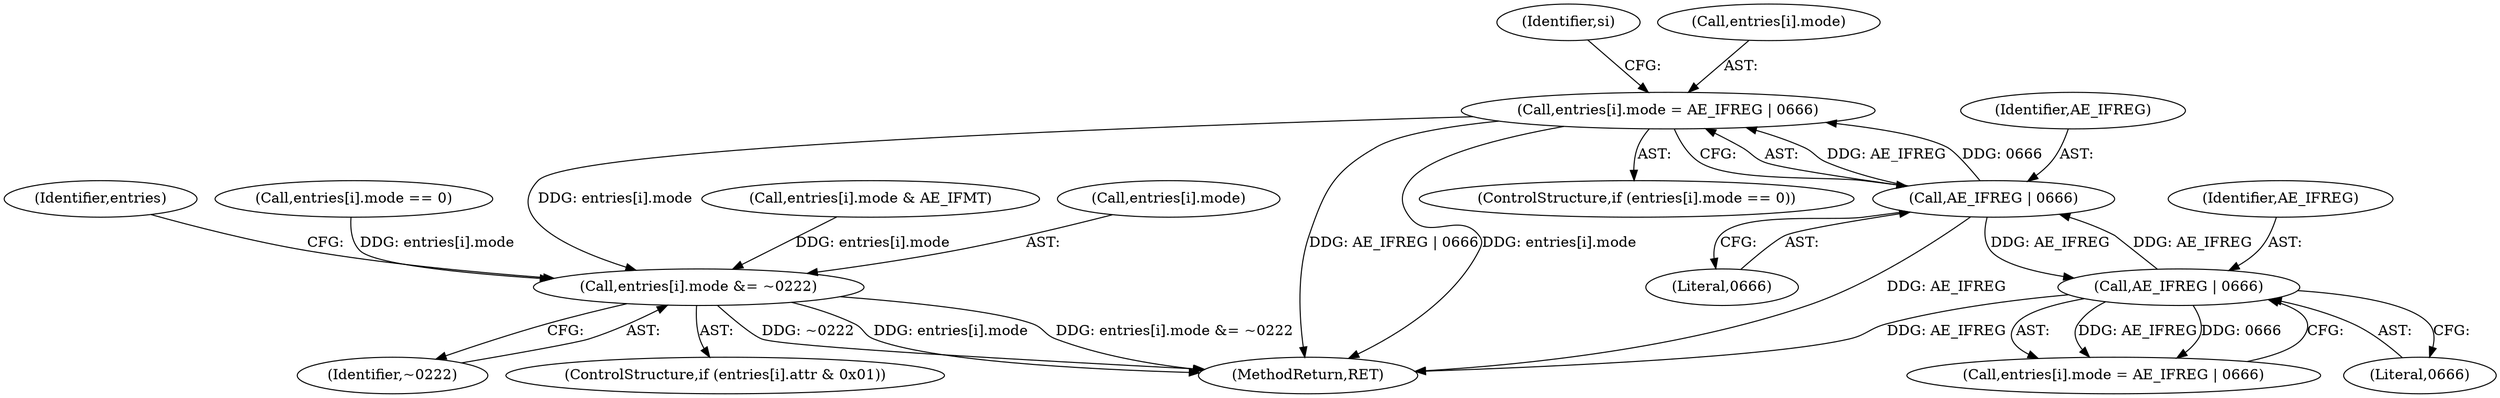 digraph "0_libarchive_7f17c791dcfd8c0416e2cd2485b19410e47ef126@array" {
"1000991" [label="(Call,entries[i].mode = AE_IFREG | 0666)"];
"1000997" [label="(Call,AE_IFREG | 0666)"];
"1001080" [label="(Call,AE_IFREG | 0666)"];
"1001213" [label="(Call,entries[i].mode &= ~0222)"];
"1001082" [label="(Literal,0666)"];
"1000997" [label="(Call,AE_IFREG | 0666)"];
"1001213" [label="(Call,entries[i].mode &= ~0222)"];
"1001080" [label="(Call,AE_IFREG | 0666)"];
"1001226" [label="(Identifier,entries)"];
"1000983" [label="(ControlStructure,if (entries[i].mode == 0))"];
"1000984" [label="(Call,entries[i].mode == 0)"];
"1000998" [label="(Identifier,AE_IFREG)"];
"1001074" [label="(Call,entries[i].mode = AE_IFREG | 0666)"];
"1001004" [label="(Identifier,si)"];
"1000992" [label="(Call,entries[i].mode)"];
"1000999" [label="(Literal,0666)"];
"1001081" [label="(Identifier,AE_IFREG)"];
"1001219" [label="(Identifier,~0222)"];
"1001114" [label="(Call,entries[i].mode & AE_IFMT)"];
"1001307" [label="(MethodReturn,RET)"];
"1001205" [label="(ControlStructure,if (entries[i].attr & 0x01))"];
"1001214" [label="(Call,entries[i].mode)"];
"1000991" [label="(Call,entries[i].mode = AE_IFREG | 0666)"];
"1000991" -> "1000983"  [label="AST: "];
"1000991" -> "1000997"  [label="CFG: "];
"1000992" -> "1000991"  [label="AST: "];
"1000997" -> "1000991"  [label="AST: "];
"1001004" -> "1000991"  [label="CFG: "];
"1000991" -> "1001307"  [label="DDG: AE_IFREG | 0666"];
"1000991" -> "1001307"  [label="DDG: entries[i].mode"];
"1000997" -> "1000991"  [label="DDG: AE_IFREG"];
"1000997" -> "1000991"  [label="DDG: 0666"];
"1000991" -> "1001213"  [label="DDG: entries[i].mode"];
"1000997" -> "1000999"  [label="CFG: "];
"1000998" -> "1000997"  [label="AST: "];
"1000999" -> "1000997"  [label="AST: "];
"1000997" -> "1001307"  [label="DDG: AE_IFREG"];
"1001080" -> "1000997"  [label="DDG: AE_IFREG"];
"1000997" -> "1001080"  [label="DDG: AE_IFREG"];
"1001080" -> "1001074"  [label="AST: "];
"1001080" -> "1001082"  [label="CFG: "];
"1001081" -> "1001080"  [label="AST: "];
"1001082" -> "1001080"  [label="AST: "];
"1001074" -> "1001080"  [label="CFG: "];
"1001080" -> "1001307"  [label="DDG: AE_IFREG"];
"1001080" -> "1001074"  [label="DDG: AE_IFREG"];
"1001080" -> "1001074"  [label="DDG: 0666"];
"1001213" -> "1001205"  [label="AST: "];
"1001213" -> "1001219"  [label="CFG: "];
"1001214" -> "1001213"  [label="AST: "];
"1001219" -> "1001213"  [label="AST: "];
"1001226" -> "1001213"  [label="CFG: "];
"1001213" -> "1001307"  [label="DDG: entries[i].mode &= ~0222"];
"1001213" -> "1001307"  [label="DDG: ~0222"];
"1001213" -> "1001307"  [label="DDG: entries[i].mode"];
"1000984" -> "1001213"  [label="DDG: entries[i].mode"];
"1001114" -> "1001213"  [label="DDG: entries[i].mode"];
}
